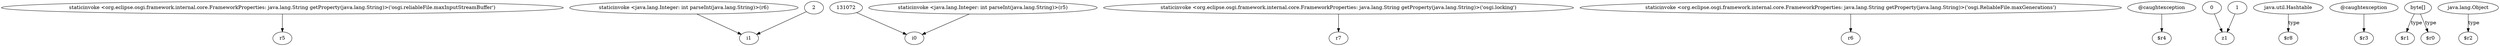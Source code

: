 digraph g {
0[label="staticinvoke <org.eclipse.osgi.framework.internal.core.FrameworkProperties: java.lang.String getProperty(java.lang.String)>('osgi.reliableFile.maxInputStreamBuffer')"]
1[label="r5"]
0->1[label=""]
2[label="staticinvoke <java.lang.Integer: int parseInt(java.lang.String)>(r6)"]
3[label="i1"]
2->3[label=""]
4[label="131072"]
5[label="i0"]
4->5[label=""]
6[label="staticinvoke <org.eclipse.osgi.framework.internal.core.FrameworkProperties: java.lang.String getProperty(java.lang.String)>('osgi.locking')"]
7[label="r7"]
6->7[label=""]
8[label="staticinvoke <org.eclipse.osgi.framework.internal.core.FrameworkProperties: java.lang.String getProperty(java.lang.String)>('osgi.ReliableFile.maxGenerations')"]
9[label="r6"]
8->9[label=""]
10[label="@caughtexception"]
11[label="$r4"]
10->11[label=""]
12[label="0"]
13[label="z1"]
12->13[label=""]
14[label="1"]
14->13[label=""]
15[label="java.util.Hashtable"]
16[label="$r8"]
15->16[label="type"]
17[label="@caughtexception"]
18[label="$r3"]
17->18[label=""]
19[label="byte[]"]
20[label="$r1"]
19->20[label="type"]
21[label="java.lang.Object"]
22[label="$r2"]
21->22[label="type"]
23[label="staticinvoke <java.lang.Integer: int parseInt(java.lang.String)>(r5)"]
23->5[label=""]
24[label="2"]
24->3[label=""]
25[label="$r0"]
19->25[label="type"]
}